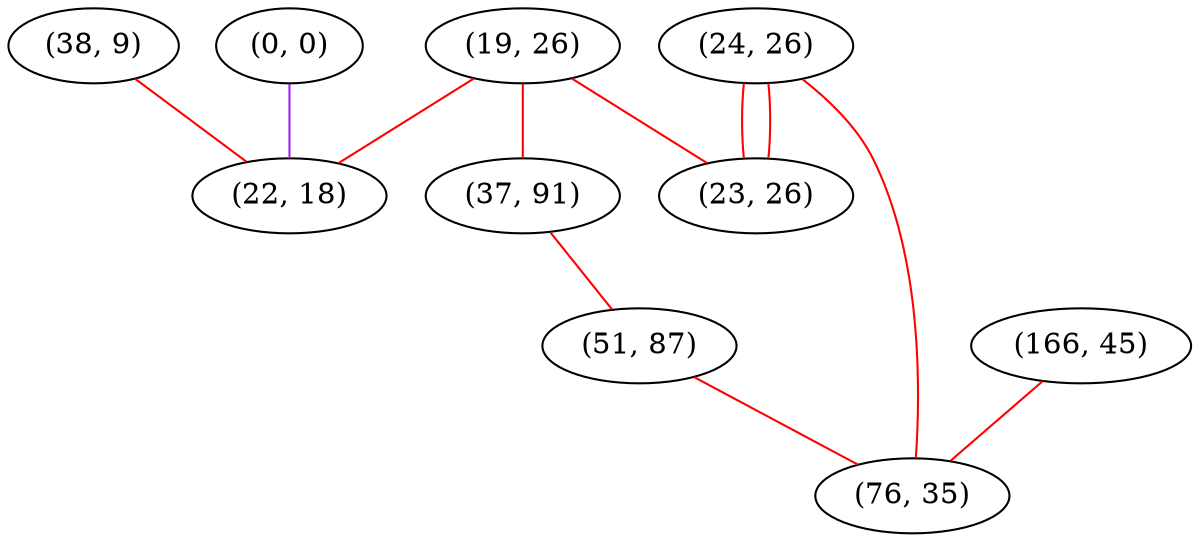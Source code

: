 graph "" {
"(38, 9)";
"(0, 0)";
"(166, 45)";
"(19, 26)";
"(24, 26)";
"(22, 18)";
"(23, 26)";
"(37, 91)";
"(51, 87)";
"(76, 35)";
"(38, 9)" -- "(22, 18)"  [color=red, key=0, weight=1];
"(0, 0)" -- "(22, 18)"  [color=purple, key=0, weight=4];
"(166, 45)" -- "(76, 35)"  [color=red, key=0, weight=1];
"(19, 26)" -- "(22, 18)"  [color=red, key=0, weight=1];
"(19, 26)" -- "(23, 26)"  [color=red, key=0, weight=1];
"(19, 26)" -- "(37, 91)"  [color=red, key=0, weight=1];
"(24, 26)" -- "(23, 26)"  [color=red, key=0, weight=1];
"(24, 26)" -- "(23, 26)"  [color=red, key=1, weight=1];
"(24, 26)" -- "(76, 35)"  [color=red, key=0, weight=1];
"(37, 91)" -- "(51, 87)"  [color=red, key=0, weight=1];
"(51, 87)" -- "(76, 35)"  [color=red, key=0, weight=1];
}
